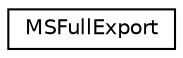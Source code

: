digraph "Graphical Class Hierarchy"
{
  edge [fontname="Helvetica",fontsize="10",labelfontname="Helvetica",labelfontsize="10"];
  node [fontname="Helvetica",fontsize="10",shape=record];
  rankdir="LR";
  Node0 [label="MSFullExport",height=0.2,width=0.4,color="black", fillcolor="white", style="filled",URL="$d3/dd5/class_m_s_full_export.html",tooltip="Dumping a hugh List of Parameters available in the Simulation. "];
}
